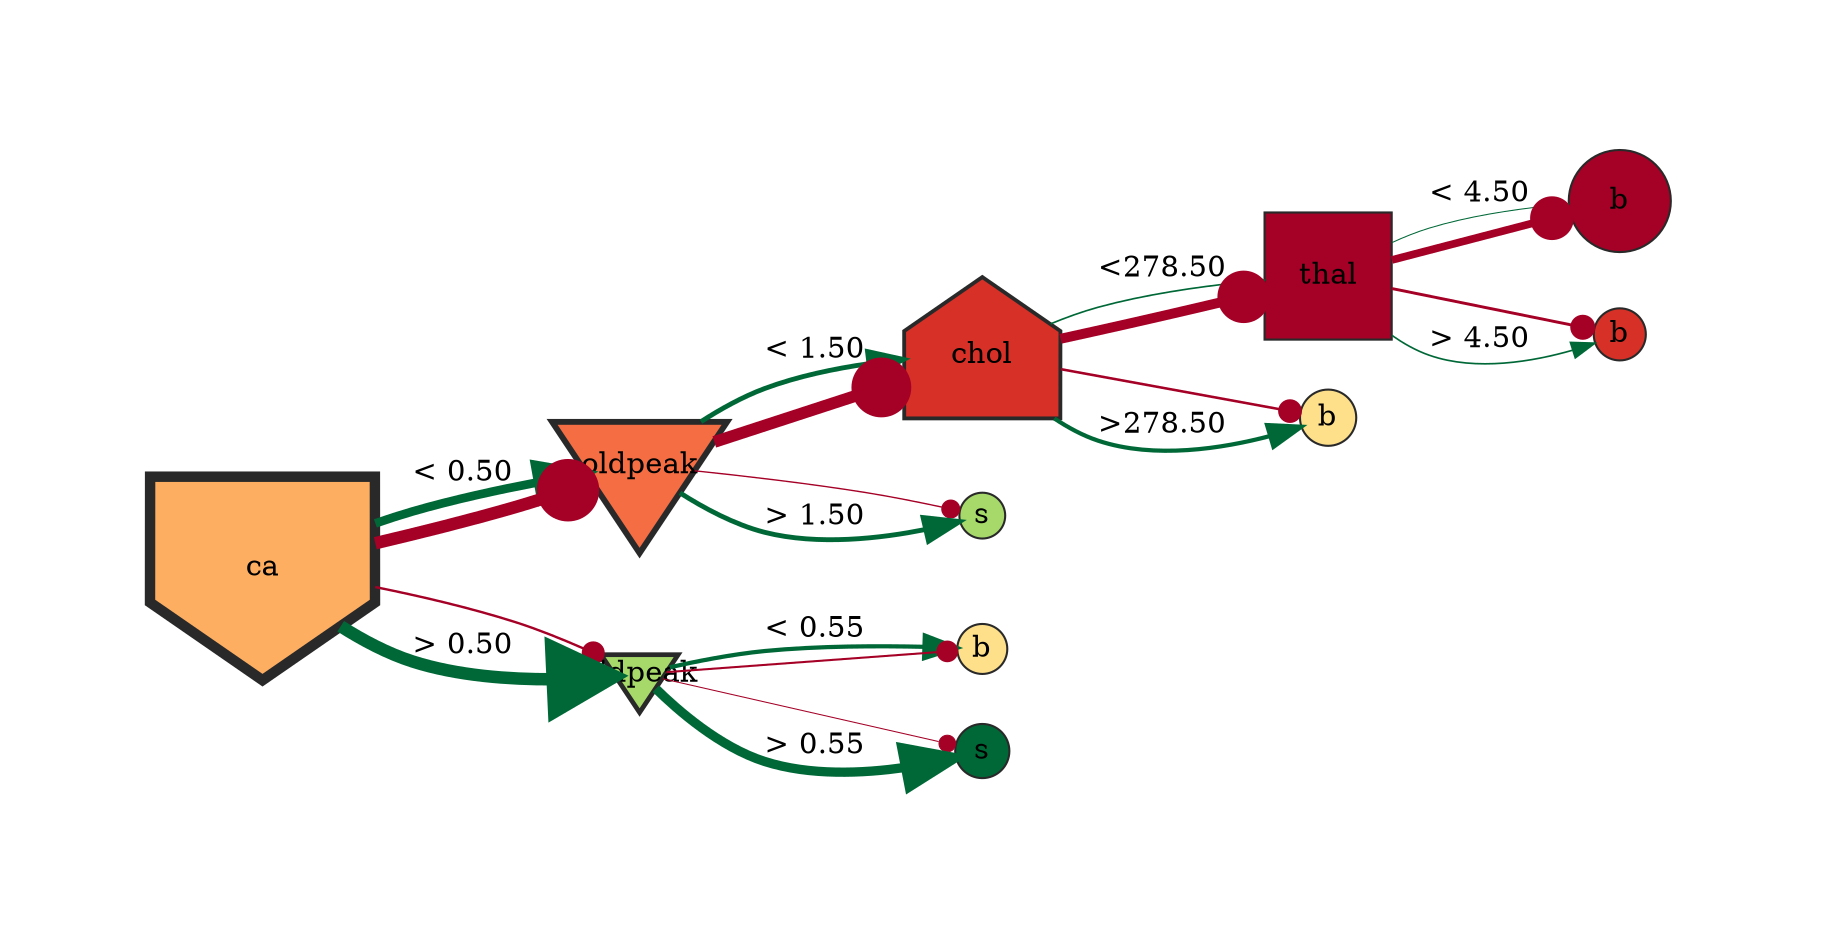 digraph title{
graph [ rankdir="LR", bgcolor="white", pad=1.000000 ]
0 [label="ca", style="filled,setlinewidth(5.00)", fillcolor="#fdae61", color="#292929", shape=invhouse, fixedsize=true, height=1.500000, width=1.500000]
0 -> 1 [ color="#006837" label="< 0.50", penwidth="4.166667", arrowhead="normal", arrowsize=2.333333 ]
0 -> 1 [ color="#a50026", penwidth="6.000000", arrowhead="dot", arrowsize=3.000000 ]
0 -> 2 [ color="#a50026", penwidth="1.156716", arrowhead="dot", arrowsize=1.238806 ]
0 -> 2 [ color="#006837" label="> 0.50", penwidth="6.000000", arrowhead="normal", arrowsize=3.000000 ]
1 [label="oldpeak", style="filled,setlinewidth(2.83)", fillcolor="#f46d43", color="#292929", shape=invtriangle, fixedsize=true, height=1.160606, width=1.160606]
1 -> 3 [ color="#006837" label="< 1.50", penwidth="2.333333", arrowhead="normal", arrowsize=1.666667 ]
1 -> 3 [ color="#a50026", penwidth="5.671642", arrowhead="dot", arrowsize=2.880597 ]
1 -> 4 [ color="#a50026", penwidth="0.664179", arrowhead="dot", arrowsize=1.059701 ]
1 -> 4 [ color="#006837" label="> 1.50", penwidth="2.333333", arrowhead="normal", arrowsize=1.666667 ]
2 [label="oldpeak", style="filled,setlinewidth(2.27)", fillcolor="#a6d96a", color="#292929", shape=invtriangle, fixedsize=true, height=0.518182, width=0.518182]
2 -> 5 [ color="#006837" label="< 0.55", penwidth="2.027778", arrowhead="normal", arrowsize=1.555556 ]
2 -> 5 [ color="#a50026", penwidth="0.992537", arrowhead="dot", arrowsize=1.179104 ]
2 -> 6 [ color="#a50026", penwidth="0.500000", arrowhead="dot", arrowsize=1.000000 ]
2 -> 6 [ color="#006837" label="> 0.55", penwidth="4.472222", arrowhead="normal", arrowsize=2.444444 ]
3 [label="chol", style="filled,setlinewidth(1.84)", fillcolor="#d73027", color="#292929", shape=house, fixedsize=true, height=1.039394, width=1.039394]
3 -> 7 [ color="#006837" label="<278.50", penwidth="0.805556", arrowhead="normal", arrowsize=1.111111 ]
3 -> 7 [ color="#a50026", penwidth="4.768657", arrowhead="dot", arrowsize=2.552239 ]
3 -> 8 [ color="#a50026", penwidth="1.238806", arrowhead="dot", arrowsize=1.268657 ]
3 -> 8 [ color="#006837" label=">278.50", penwidth="2.027778", arrowhead="normal", arrowsize=1.555556 ]
4 [label="s", style="filled,setlinewidth(1.00)", fillcolor="#a6d96a", color="#292929", shape=circle, fixedsize=true, height=0.300000, width=0.300000]
5 [label="b", style="filled,setlinewidth(1.00)", fillcolor="#fee08b", color="#292929", shape=circle, fixedsize=true, height=0.336364, width=0.336364]
6 [label="s", style="filled,setlinewidth(1.00)", fillcolor="#006837", color="#292929", shape=circle, fixedsize=true, height=0.360606, width=0.360606]
7 [label="thal", style="filled,setlinewidth(1.04)", fillcolor="#a50026", color="#292929", shape=polygon, fixedsize=true, height=0.845455, width=0.845455]
7 -> 9 [ color="#006837" label="< 4.50", penwidth="0.500000", arrowhead="normal", arrowsize=1.000000 ]
7 -> 9 [ color="#a50026", penwidth="3.701493", arrowhead="dot", arrowsize=2.164179 ]
7 -> 10 [ color="#a50026", penwidth="1.402985", arrowhead="dot", arrowsize=1.328358 ]
7 -> 10 [ color="#006837" label="> 4.50", penwidth="0.805556", arrowhead="normal", arrowsize=1.111111 ]
8 [label="b", style="filled,setlinewidth(1.00)", fillcolor="#fee08b", color="#292929", shape=circle, fixedsize=true, height=0.372727, width=0.372727]
9 [label="b", style="filled,setlinewidth(1.00)", fillcolor="#a50026", color="#292929", shape=circle, fixedsize=true, height=0.675758, width=0.675758]
10 [label="b", style="filled,setlinewidth(1.00)", fillcolor="#d73027", color="#292929", shape=circle, fixedsize=true, height=0.348485, width=0.348485]
}
